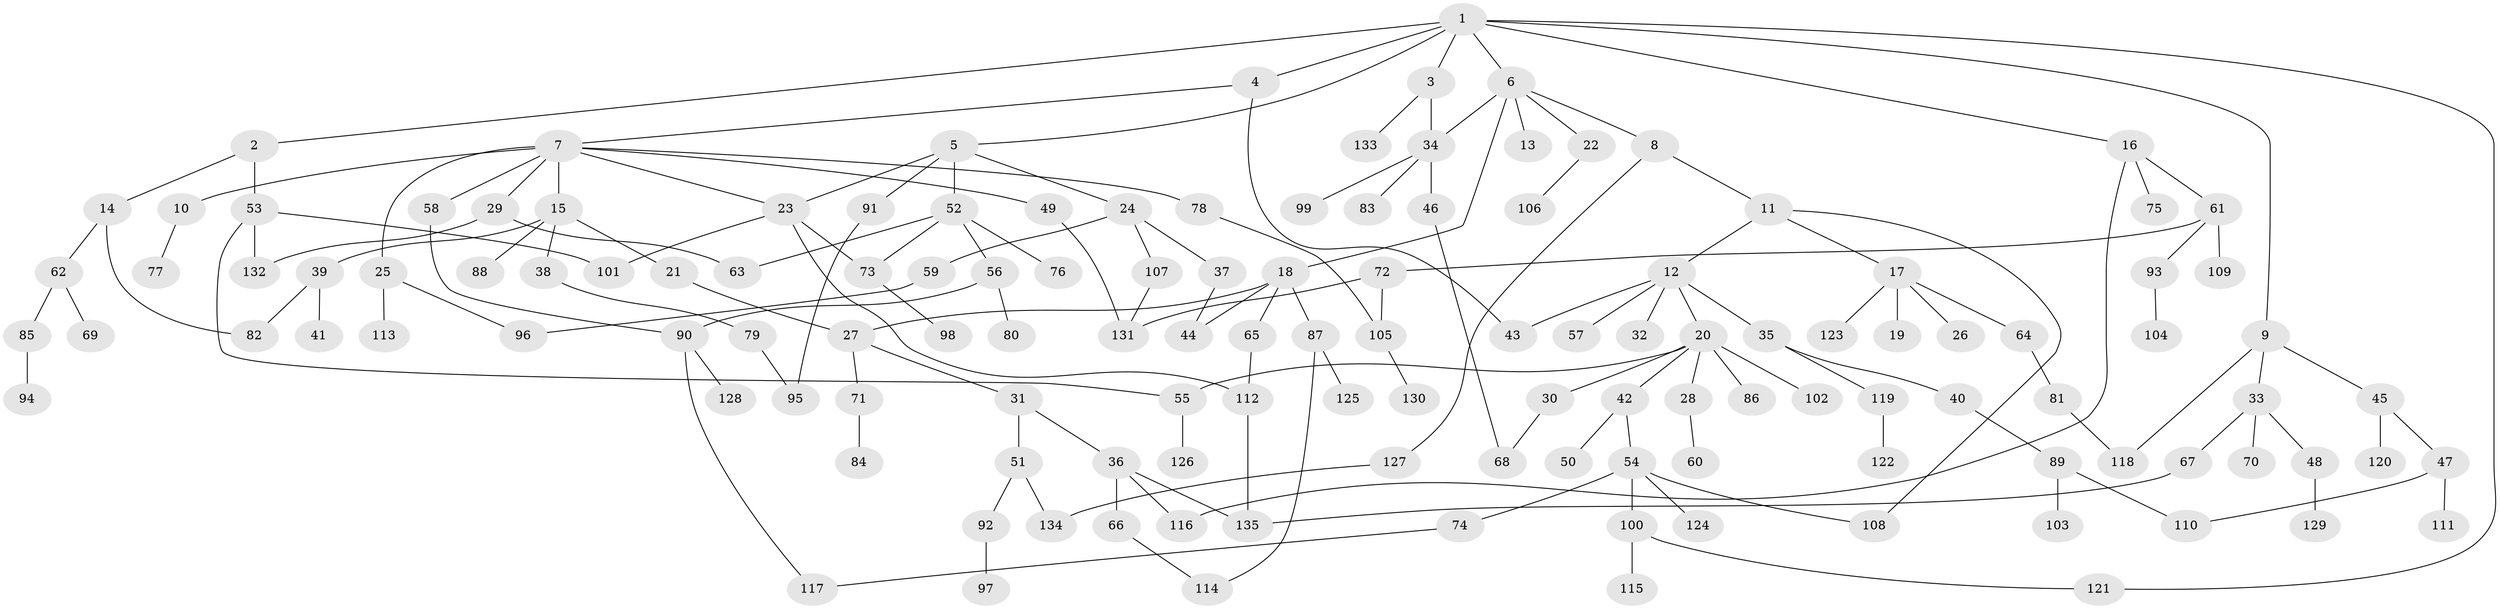 // Generated by graph-tools (version 1.1) at 2025/13/03/09/25 04:13:33]
// undirected, 135 vertices, 163 edges
graph export_dot {
graph [start="1"]
  node [color=gray90,style=filled];
  1;
  2;
  3;
  4;
  5;
  6;
  7;
  8;
  9;
  10;
  11;
  12;
  13;
  14;
  15;
  16;
  17;
  18;
  19;
  20;
  21;
  22;
  23;
  24;
  25;
  26;
  27;
  28;
  29;
  30;
  31;
  32;
  33;
  34;
  35;
  36;
  37;
  38;
  39;
  40;
  41;
  42;
  43;
  44;
  45;
  46;
  47;
  48;
  49;
  50;
  51;
  52;
  53;
  54;
  55;
  56;
  57;
  58;
  59;
  60;
  61;
  62;
  63;
  64;
  65;
  66;
  67;
  68;
  69;
  70;
  71;
  72;
  73;
  74;
  75;
  76;
  77;
  78;
  79;
  80;
  81;
  82;
  83;
  84;
  85;
  86;
  87;
  88;
  89;
  90;
  91;
  92;
  93;
  94;
  95;
  96;
  97;
  98;
  99;
  100;
  101;
  102;
  103;
  104;
  105;
  106;
  107;
  108;
  109;
  110;
  111;
  112;
  113;
  114;
  115;
  116;
  117;
  118;
  119;
  120;
  121;
  122;
  123;
  124;
  125;
  126;
  127;
  128;
  129;
  130;
  131;
  132;
  133;
  134;
  135;
  1 -- 2;
  1 -- 3;
  1 -- 4;
  1 -- 5;
  1 -- 6;
  1 -- 9;
  1 -- 16;
  1 -- 121;
  2 -- 14;
  2 -- 53;
  3 -- 34;
  3 -- 133;
  4 -- 7;
  4 -- 43;
  5 -- 24;
  5 -- 52;
  5 -- 91;
  5 -- 23;
  6 -- 8;
  6 -- 13;
  6 -- 18;
  6 -- 22;
  6 -- 34;
  7 -- 10;
  7 -- 15;
  7 -- 23;
  7 -- 25;
  7 -- 29;
  7 -- 49;
  7 -- 58;
  7 -- 78;
  8 -- 11;
  8 -- 127;
  9 -- 33;
  9 -- 45;
  9 -- 118;
  10 -- 77;
  11 -- 12;
  11 -- 17;
  11 -- 108;
  12 -- 20;
  12 -- 32;
  12 -- 35;
  12 -- 43;
  12 -- 57;
  14 -- 62;
  14 -- 82;
  15 -- 21;
  15 -- 38;
  15 -- 39;
  15 -- 88;
  16 -- 61;
  16 -- 75;
  16 -- 116;
  17 -- 19;
  17 -- 26;
  17 -- 64;
  17 -- 123;
  18 -- 27;
  18 -- 44;
  18 -- 65;
  18 -- 87;
  20 -- 28;
  20 -- 30;
  20 -- 42;
  20 -- 86;
  20 -- 102;
  20 -- 55;
  21 -- 27;
  22 -- 106;
  23 -- 101;
  23 -- 112;
  23 -- 73;
  24 -- 37;
  24 -- 59;
  24 -- 107;
  25 -- 96;
  25 -- 113;
  27 -- 31;
  27 -- 71;
  28 -- 60;
  29 -- 63;
  29 -- 132;
  30 -- 68;
  31 -- 36;
  31 -- 51;
  33 -- 48;
  33 -- 67;
  33 -- 70;
  34 -- 46;
  34 -- 83;
  34 -- 99;
  35 -- 40;
  35 -- 119;
  36 -- 66;
  36 -- 116;
  36 -- 135;
  37 -- 44;
  38 -- 79;
  39 -- 41;
  39 -- 82;
  40 -- 89;
  42 -- 50;
  42 -- 54;
  45 -- 47;
  45 -- 120;
  46 -- 68;
  47 -- 110;
  47 -- 111;
  48 -- 129;
  49 -- 131;
  51 -- 92;
  51 -- 134;
  52 -- 56;
  52 -- 73;
  52 -- 76;
  52 -- 63;
  53 -- 55;
  53 -- 101;
  53 -- 132;
  54 -- 74;
  54 -- 100;
  54 -- 108;
  54 -- 124;
  55 -- 126;
  56 -- 80;
  56 -- 90;
  58 -- 90;
  59 -- 96;
  61 -- 72;
  61 -- 93;
  61 -- 109;
  62 -- 69;
  62 -- 85;
  64 -- 81;
  65 -- 112;
  66 -- 114;
  67 -- 135;
  71 -- 84;
  72 -- 105;
  72 -- 131;
  73 -- 98;
  74 -- 117;
  78 -- 105;
  79 -- 95;
  81 -- 118;
  85 -- 94;
  87 -- 114;
  87 -- 125;
  89 -- 103;
  89 -- 110;
  90 -- 117;
  90 -- 128;
  91 -- 95;
  92 -- 97;
  93 -- 104;
  100 -- 115;
  100 -- 121;
  105 -- 130;
  107 -- 131;
  112 -- 135;
  119 -- 122;
  127 -- 134;
}
